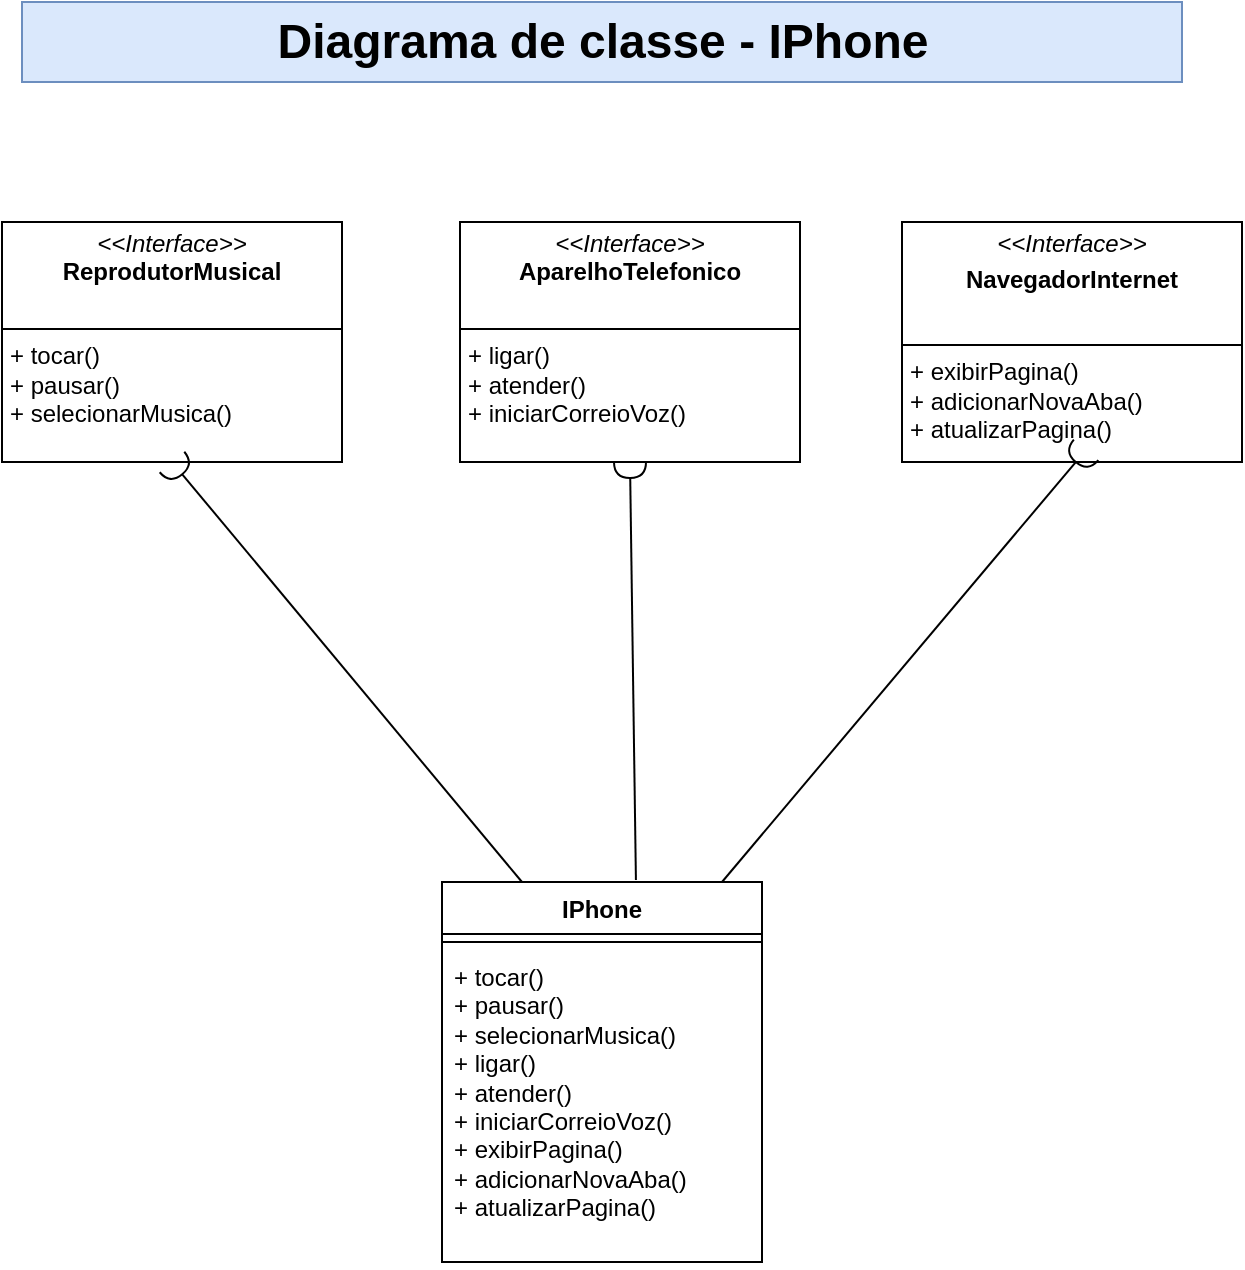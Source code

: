 <mxfile version="24.4.8" type="device">
  <diagram name="Página-1" id="AhBXI55pqCB47pQPzKHW">
    <mxGraphModel dx="1434" dy="836" grid="1" gridSize="10" guides="1" tooltips="1" connect="1" arrows="1" fold="1" page="1" pageScale="1" pageWidth="827" pageHeight="1169" math="0" shadow="0">
      <root>
        <mxCell id="0" />
        <mxCell id="1" parent="0" />
        <mxCell id="47XIrApHc8sHZ25mpUyZ-4" value="IPhone" style="swimlane;fontStyle=1;align=center;verticalAlign=top;childLayout=stackLayout;horizontal=1;startSize=26;horizontalStack=0;resizeParent=1;resizeParentMax=0;resizeLast=0;collapsible=1;marginBottom=0;whiteSpace=wrap;html=1;" vertex="1" parent="1">
          <mxGeometry x="320" y="450" width="160" height="190" as="geometry">
            <mxRectangle x="320" y="450" width="80" height="30" as="alternateBounds" />
          </mxGeometry>
        </mxCell>
        <mxCell id="47XIrApHc8sHZ25mpUyZ-6" value="" style="line;strokeWidth=1;fillColor=none;align=left;verticalAlign=middle;spacingTop=-1;spacingLeft=3;spacingRight=3;rotatable=0;labelPosition=right;points=[];portConstraint=eastwest;strokeColor=inherit;" vertex="1" parent="47XIrApHc8sHZ25mpUyZ-4">
          <mxGeometry y="26" width="160" height="8" as="geometry" />
        </mxCell>
        <mxCell id="47XIrApHc8sHZ25mpUyZ-7" value="+ tocar()&lt;div&gt;+ pausar()&lt;/div&gt;&lt;div&gt;+ selecionarMusica()&lt;/div&gt;&lt;div&gt;+ ligar()&lt;/div&gt;&lt;div&gt;+ atender()&lt;/div&gt;&lt;div&gt;+ iniciarCorreioVoz()&lt;/div&gt;&lt;div&gt;+ exibirPagina()&lt;/div&gt;&lt;div&gt;+ adicionarNovaAba()&lt;/div&gt;&lt;div&gt;+ atualizarPagina()&lt;/div&gt;&lt;div&gt;&lt;br&gt;&lt;/div&gt;" style="text;strokeColor=none;fillColor=none;align=left;verticalAlign=top;spacingLeft=4;spacingRight=4;overflow=hidden;rotatable=0;points=[[0,0.5],[1,0.5]];portConstraint=eastwest;whiteSpace=wrap;html=1;" vertex="1" parent="47XIrApHc8sHZ25mpUyZ-4">
          <mxGeometry y="34" width="160" height="156" as="geometry" />
        </mxCell>
        <mxCell id="47XIrApHc8sHZ25mpUyZ-12" value="&lt;p style=&quot;margin:0px;margin-top:4px;text-align:center;&quot;&gt;&lt;i&gt;&amp;lt;&amp;lt;Interface&amp;gt;&amp;gt;&lt;/i&gt;&lt;br&gt;&lt;b&gt;ReprodutorMusical&lt;/b&gt;&lt;/p&gt;&lt;p style=&quot;margin:0px;margin-left:4px;&quot;&gt;&lt;br&gt;&lt;/p&gt;&lt;hr size=&quot;1&quot; style=&quot;border-style:solid;&quot;&gt;&lt;p style=&quot;margin:0px;margin-left:4px;&quot;&gt;+ tocar()&lt;/p&gt;&lt;p style=&quot;margin:0px;margin-left:4px;&quot;&gt;+ pausar()&lt;/p&gt;&lt;p style=&quot;margin:0px;margin-left:4px;&quot;&gt;+ selecionarMusica()&lt;/p&gt;" style="verticalAlign=top;align=left;overflow=fill;html=1;whiteSpace=wrap;" vertex="1" parent="1">
          <mxGeometry x="100" y="120" width="170" height="120" as="geometry" />
        </mxCell>
        <mxCell id="47XIrApHc8sHZ25mpUyZ-13" value="&lt;p style=&quot;margin:0px;margin-top:4px;text-align:center;&quot;&gt;&lt;i&gt;&amp;lt;&amp;lt;Interface&amp;gt;&amp;gt;&lt;/i&gt;&lt;br&gt;&lt;b&gt;AparelhoTelefonico&lt;/b&gt;&lt;/p&gt;&lt;p style=&quot;margin:0px;margin-left:4px;&quot;&gt;&lt;br&gt;&lt;/p&gt;&lt;hr size=&quot;1&quot; style=&quot;border-style:solid;&quot;&gt;&lt;p style=&quot;margin:0px;margin-left:4px;&quot;&gt;+ ligar()&lt;/p&gt;&lt;p style=&quot;margin:0px;margin-left:4px;&quot;&gt;+ atender()&lt;/p&gt;&lt;p style=&quot;margin:0px;margin-left:4px;&quot;&gt;+ iniciarCorreioVoz()&lt;/p&gt;" style="verticalAlign=top;align=left;overflow=fill;html=1;whiteSpace=wrap;" vertex="1" parent="1">
          <mxGeometry x="329" y="120" width="170" height="120" as="geometry" />
        </mxCell>
        <mxCell id="47XIrApHc8sHZ25mpUyZ-14" value="&lt;p style=&quot;margin:0px;margin-top:4px;text-align:center;&quot;&gt;&lt;i&gt;&amp;lt;&amp;lt;Interface&amp;gt;&amp;gt;&lt;/i&gt;&lt;/p&gt;&lt;p style=&quot;margin:0px;margin-top:4px;text-align:center;&quot;&gt;&lt;b&gt;NavegadorInternet&lt;/b&gt;&lt;/p&gt;&lt;p style=&quot;margin:0px;margin-top:4px;text-align:center;&quot;&gt;&lt;b&gt;&lt;br&gt;&lt;/b&gt;&lt;/p&gt;&lt;hr size=&quot;1&quot; style=&quot;border-style:solid;&quot;&gt;&lt;p style=&quot;margin:0px;margin-left:4px;&quot;&gt;+ exibirPagina()&lt;/p&gt;&lt;p style=&quot;margin:0px;margin-left:4px;&quot;&gt;+ adicionarNovaAba()&lt;/p&gt;&lt;p style=&quot;margin:0px;margin-left:4px;&quot;&gt;+ atualizarPagina()&lt;/p&gt;" style="verticalAlign=top;align=left;overflow=fill;html=1;whiteSpace=wrap;" vertex="1" parent="1">
          <mxGeometry x="550" y="120" width="170" height="120" as="geometry" />
        </mxCell>
        <mxCell id="47XIrApHc8sHZ25mpUyZ-15" value="" style="rounded=0;orthogonalLoop=1;jettySize=auto;html=1;endArrow=halfCircle;endFill=0;endSize=6;strokeWidth=1;sketch=0;fontSize=12;curved=1;exitX=0.25;exitY=0;exitDx=0;exitDy=0;entryX=0.5;entryY=1;entryDx=0;entryDy=0;" edge="1" target="47XIrApHc8sHZ25mpUyZ-12" parent="1" source="47XIrApHc8sHZ25mpUyZ-4">
          <mxGeometry relative="1" as="geometry">
            <mxPoint x="425" y="425" as="sourcePoint" />
          </mxGeometry>
        </mxCell>
        <mxCell id="47XIrApHc8sHZ25mpUyZ-16" value="" style="ellipse;whiteSpace=wrap;html=1;align=center;aspect=fixed;fillColor=none;strokeColor=none;resizable=0;perimeter=centerPerimeter;rotatable=0;allowArrows=0;points=[];outlineConnect=1;" vertex="1" parent="1">
          <mxGeometry x="400" y="420" width="10" height="10" as="geometry" />
        </mxCell>
        <mxCell id="47XIrApHc8sHZ25mpUyZ-17" value="" style="rounded=0;orthogonalLoop=1;jettySize=auto;html=1;endArrow=halfCircle;endFill=0;endSize=6;strokeWidth=1;sketch=0;fontSize=12;curved=1;entryX=0.5;entryY=1;entryDx=0;entryDy=0;exitX=0.606;exitY=-0.005;exitDx=0;exitDy=0;exitPerimeter=0;" edge="1" target="47XIrApHc8sHZ25mpUyZ-13" parent="1" source="47XIrApHc8sHZ25mpUyZ-4">
          <mxGeometry relative="1" as="geometry">
            <mxPoint x="425" y="425" as="sourcePoint" />
          </mxGeometry>
        </mxCell>
        <mxCell id="47XIrApHc8sHZ25mpUyZ-18" value="" style="ellipse;whiteSpace=wrap;html=1;align=center;aspect=fixed;fillColor=none;strokeColor=none;resizable=0;perimeter=centerPerimeter;rotatable=0;allowArrows=0;points=[];outlineConnect=1;" vertex="1" parent="1">
          <mxGeometry x="400" y="420" width="10" height="10" as="geometry" />
        </mxCell>
        <mxCell id="47XIrApHc8sHZ25mpUyZ-19" value="" style="rounded=0;orthogonalLoop=1;jettySize=auto;html=1;endArrow=halfCircle;endFill=0;endSize=6;strokeWidth=1;sketch=0;fontSize=12;curved=1;entryX=0.5;entryY=1;entryDx=0;entryDy=0;exitX=0.831;exitY=0.032;exitDx=0;exitDy=0;exitPerimeter=0;" edge="1" parent="1">
          <mxGeometry relative="1" as="geometry">
            <mxPoint x="460.0" y="450.0" as="sourcePoint" />
            <mxPoint x="642.04" y="233.92" as="targetPoint" />
          </mxGeometry>
        </mxCell>
        <mxCell id="47XIrApHc8sHZ25mpUyZ-20" value="" style="ellipse;whiteSpace=wrap;html=1;align=center;aspect=fixed;fillColor=none;strokeColor=none;resizable=0;perimeter=centerPerimeter;rotatable=0;allowArrows=0;points=[];outlineConnect=1;" vertex="1" parent="1">
          <mxGeometry x="400" y="420" width="10" height="10" as="geometry" />
        </mxCell>
        <mxCell id="47XIrApHc8sHZ25mpUyZ-21" value="Diagrama de classe - IPhone" style="text;strokeColor=#6c8ebf;fillColor=#dae8fc;html=1;fontSize=24;fontStyle=1;verticalAlign=middle;align=center;" vertex="1" parent="1">
          <mxGeometry x="110" y="10" width="580" height="40" as="geometry" />
        </mxCell>
      </root>
    </mxGraphModel>
  </diagram>
</mxfile>

